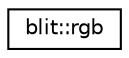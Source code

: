 digraph "Graphical Class Hierarchy"
{
  edge [fontname="Helvetica",fontsize="10",labelfontname="Helvetica",labelfontsize="10"];
  node [fontname="Helvetica",fontsize="10",shape=record];
  rankdir="LR";
  Node0 [label="blit::rgb",height=0.2,width=0.4,color="black", fillcolor="white", style="filled",URL="$structblit_1_1rgb.html"];
}
